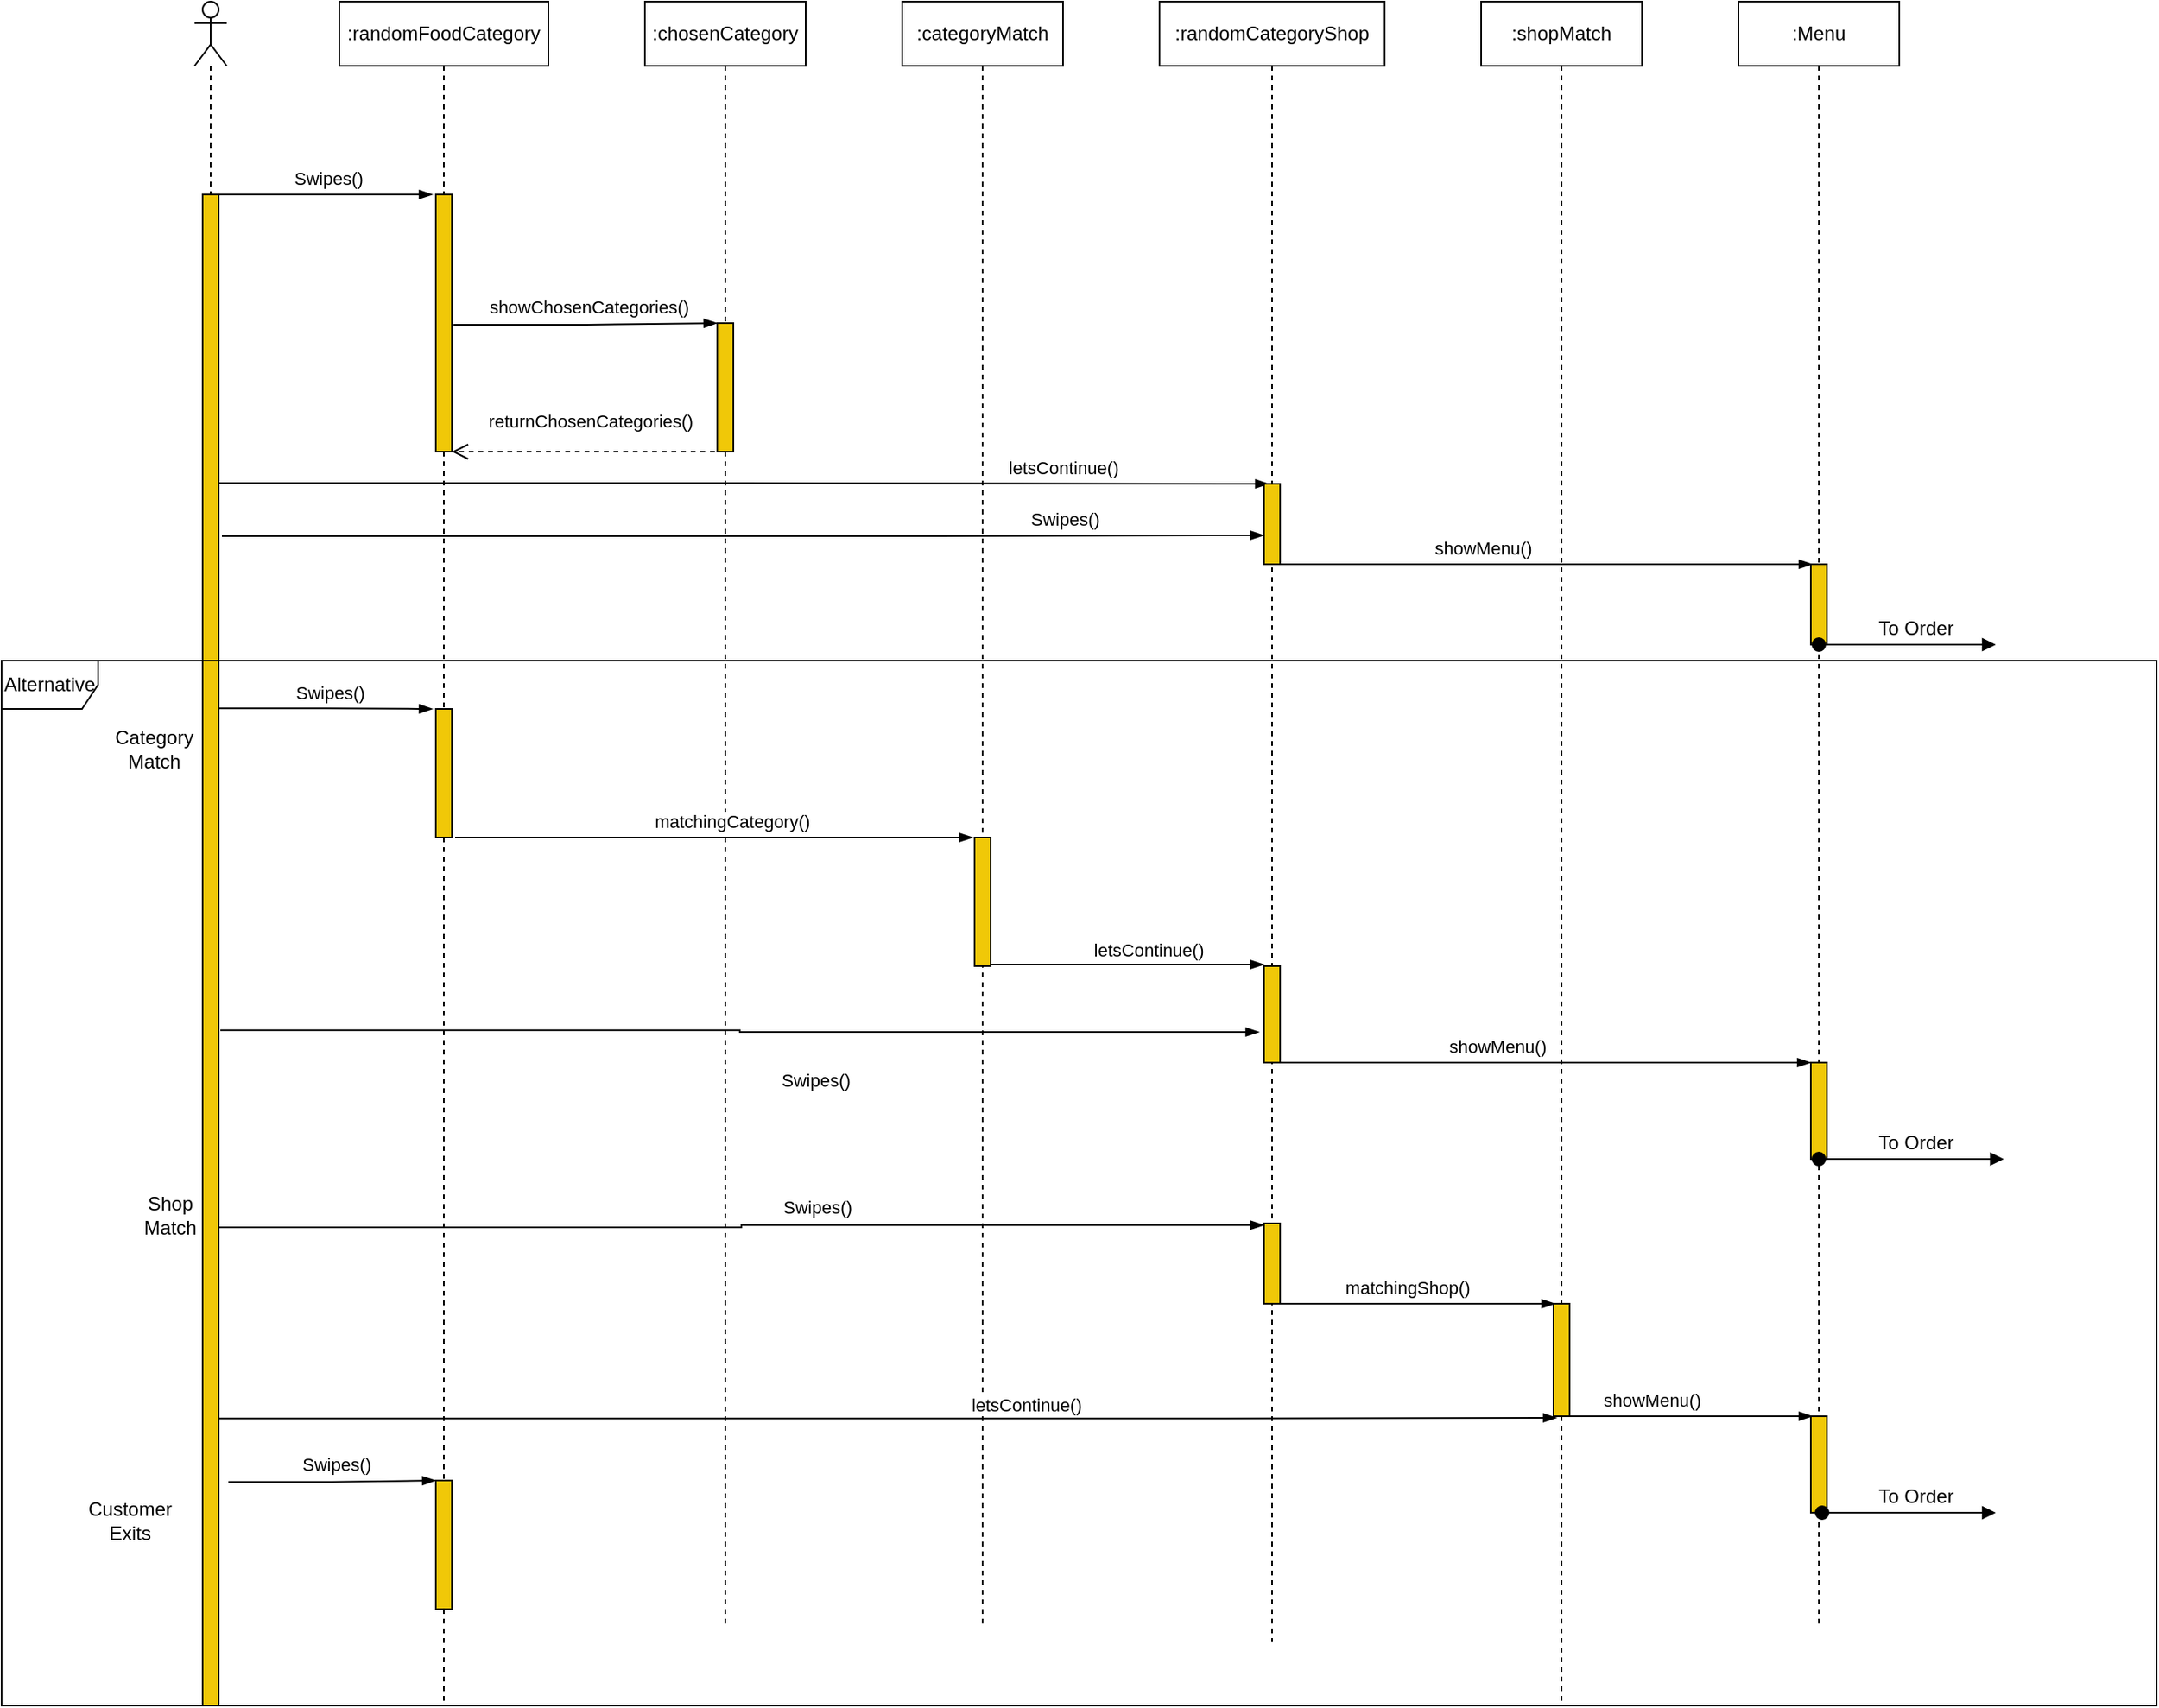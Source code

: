 <mxfile version="18.0.2" type="device"><diagram id="kgpKYQtTHZ0yAKxKKP6v" name="Page-1"><mxGraphModel dx="2926" dy="1158" grid="1" gridSize="10" guides="1" tooltips="1" connect="1" arrows="1" fold="1" page="1" pageScale="1" pageWidth="850" pageHeight="1100" math="0" shadow="0"><root><mxCell id="0"/><mxCell id="1" parent="0"/><mxCell id="A1J9LjesZZV4Xb1OUZe6-3" value="Πελάτες&amp;nbsp;" style="shape=umlLifeline;participant=umlActor;perimeter=lifelinePerimeter;whiteSpace=wrap;html=1;container=1;collapsible=0;recursiveResize=0;verticalAlign=top;spacingTop=36;outlineConnect=0;fillColor=none;fontColor=none;noLabel=1;" parent="1" vertex="1"><mxGeometry x="80" y="40" width="20" height="1060" as="geometry"/></mxCell><mxCell id="A1J9LjesZZV4Xb1OUZe6-5" value="" style="html=1;points=[];perimeter=orthogonalPerimeter;fillColor=#F0C808;" parent="A1J9LjesZZV4Xb1OUZe6-3" vertex="1"><mxGeometry x="5" y="120" width="10" height="940" as="geometry"/></mxCell><mxCell id="A1J9LjesZZV4Xb1OUZe6-13" value="" style="edgeStyle=elbowEdgeStyle;fontSize=12;html=1;endArrow=blockThin;endFill=1;rounded=0;exitX=1.1;exitY=0.506;exitDx=0;exitDy=0;exitPerimeter=0;entryX=0;entryY=0;entryDx=0;entryDy=0;entryPerimeter=0;" parent="1" source="A1J9LjesZZV4Xb1OUZe6-6" target="A1J9LjesZZV4Xb1OUZe6-12" edge="1"><mxGeometry width="160" relative="1" as="geometry"><mxPoint x="220" y="290" as="sourcePoint"/><mxPoint x="370" y="240" as="targetPoint"/><Array as="points"/></mxGeometry></mxCell><mxCell id="A1J9LjesZZV4Xb1OUZe6-14" value="showChosenCategories()" style="edgeLabel;html=1;align=center;verticalAlign=middle;resizable=0;points=[];" parent="A1J9LjesZZV4Xb1OUZe6-13" vertex="1" connectable="0"><mxGeometry x="0.221" y="3" relative="1" as="geometry"><mxPoint x="-16" y="-7" as="offset"/></mxGeometry></mxCell><mxCell id="A1J9LjesZZV4Xb1OUZe6-29" value="" style="edgeStyle=elbowEdgeStyle;fontSize=12;html=1;endArrow=blockThin;endFill=1;rounded=0;entryX=0.3;entryY=0;entryDx=0;entryDy=0;entryPerimeter=0;exitX=1;exitY=0.191;exitDx=0;exitDy=0;exitPerimeter=0;" parent="1" source="A1J9LjesZZV4Xb1OUZe6-5" target="A1J9LjesZZV4Xb1OUZe6-16" edge="1"><mxGeometry width="160" relative="1" as="geometry"><mxPoint x="100" y="330" as="sourcePoint"/><mxPoint x="530" y="320" as="targetPoint"/><Array as="points"/></mxGeometry></mxCell><mxCell id="A1J9LjesZZV4Xb1OUZe6-30" value="letsContinue()" style="edgeLabel;html=1;align=center;verticalAlign=middle;resizable=0;points=[];" parent="A1J9LjesZZV4Xb1OUZe6-29" vertex="1" connectable="0"><mxGeometry x="0.221" y="3" relative="1" as="geometry"><mxPoint x="126" y="-7" as="offset"/></mxGeometry></mxCell><mxCell id="A1J9LjesZZV4Xb1OUZe6-63" value="" style="edgeStyle=elbowEdgeStyle;fontSize=12;html=1;endArrow=blockThin;endFill=1;rounded=0;entryX=-0.2;entryY=0;entryDx=0;entryDy=0;entryPerimeter=0;exitX=0.6;exitY=0;exitDx=0;exitDy=0;exitPerimeter=0;" parent="1" source="A1J9LjesZZV4Xb1OUZe6-5" target="A1J9LjesZZV4Xb1OUZe6-6" edge="1"><mxGeometry width="160" relative="1" as="geometry"><mxPoint x="100" y="160" as="sourcePoint"/><mxPoint x="230" y="163" as="targetPoint"/><Array as="points"/></mxGeometry></mxCell><mxCell id="A1J9LjesZZV4Xb1OUZe6-64" value="Swipes()" style="edgeLabel;html=1;align=center;verticalAlign=middle;resizable=0;points=[];" parent="A1J9LjesZZV4Xb1OUZe6-63" vertex="1" connectable="0"><mxGeometry x="0.221" y="3" relative="1" as="geometry"><mxPoint x="-12" y="-7" as="offset"/></mxGeometry></mxCell><mxCell id="A1J9LjesZZV4Xb1OUZe6-68" value=":randomFoodCategory" style="shape=umlLifeline;perimeter=lifelinePerimeter;whiteSpace=wrap;html=1;container=1;collapsible=0;recursiveResize=0;outlineConnect=0;strokeColor=default;fillColor=none;" parent="1" vertex="1"><mxGeometry x="170" y="40" width="130" height="1060" as="geometry"/></mxCell><mxCell id="A1J9LjesZZV4Xb1OUZe6-6" value="" style="html=1;points=[];perimeter=orthogonalPerimeter;fillColor=#F0C808;" parent="A1J9LjesZZV4Xb1OUZe6-68" vertex="1"><mxGeometry x="60" y="120" width="10" height="160" as="geometry"/></mxCell><mxCell id="A1J9LjesZZV4Xb1OUZe6-110" value="" style="html=1;points=[];perimeter=orthogonalPerimeter;fillColor=#F0C808;" parent="A1J9LjesZZV4Xb1OUZe6-68" vertex="1"><mxGeometry x="60" y="920" width="10" height="80" as="geometry"/></mxCell><mxCell id="A1J9LjesZZV4Xb1OUZe6-69" value=":chosenCategory" style="shape=umlLifeline;perimeter=lifelinePerimeter;whiteSpace=wrap;html=1;container=1;collapsible=0;recursiveResize=0;outlineConnect=0;strokeColor=default;fillColor=none;" parent="1" vertex="1"><mxGeometry x="360" y="40" width="100" height="1010" as="geometry"/></mxCell><mxCell id="A1J9LjesZZV4Xb1OUZe6-12" value="" style="html=1;points=[];perimeter=orthogonalPerimeter;fillColor=#F0C808;" parent="A1J9LjesZZV4Xb1OUZe6-69" vertex="1"><mxGeometry x="45" y="200" width="10" height="80" as="geometry"/></mxCell><mxCell id="A1J9LjesZZV4Xb1OUZe6-70" value=":randomCategoryShop" style="shape=umlLifeline;perimeter=lifelinePerimeter;whiteSpace=wrap;html=1;container=1;collapsible=0;recursiveResize=0;outlineConnect=0;strokeColor=default;fillColor=none;" parent="1" vertex="1"><mxGeometry x="680" y="40" width="140" height="1020" as="geometry"/></mxCell><mxCell id="A1J9LjesZZV4Xb1OUZe6-16" value="" style="html=1;points=[];perimeter=orthogonalPerimeter;fillColor=#F0C808;" parent="A1J9LjesZZV4Xb1OUZe6-70" vertex="1"><mxGeometry x="65" y="300" width="10" height="50" as="geometry"/></mxCell><mxCell id="A1J9LjesZZV4Xb1OUZe6-90" value="" style="html=1;points=[];perimeter=orthogonalPerimeter;fillColor=#F0C808;" parent="A1J9LjesZZV4Xb1OUZe6-70" vertex="1"><mxGeometry x="65" y="600" width="10" height="60" as="geometry"/></mxCell><mxCell id="A1J9LjesZZV4Xb1OUZe6-82" value="Shop Match" style="text;html=1;strokeColor=none;fillColor=none;align=center;verticalAlign=middle;whiteSpace=wrap;rounded=0;" parent="A1J9LjesZZV4Xb1OUZe6-70" vertex="1"><mxGeometry x="-645" y="740" width="60" height="30" as="geometry"/></mxCell><mxCell id="A1J9LjesZZV4Xb1OUZe6-99" value="" style="html=1;points=[];perimeter=orthogonalPerimeter;fillColor=#F0C808;" parent="A1J9LjesZZV4Xb1OUZe6-70" vertex="1"><mxGeometry x="65" y="760" width="10" height="50" as="geometry"/></mxCell><mxCell id="A1J9LjesZZV4Xb1OUZe6-100" value="" style="edgeStyle=elbowEdgeStyle;fontSize=12;html=1;endArrow=blockThin;endFill=1;rounded=0;entryX=0;entryY=0.022;entryDx=0;entryDy=0;entryPerimeter=0;exitX=1;exitY=0.75;exitDx=0;exitDy=0;" parent="A1J9LjesZZV4Xb1OUZe6-70" source="A1J9LjesZZV4Xb1OUZe6-82" target="A1J9LjesZZV4Xb1OUZe6-99" edge="1"><mxGeometry width="160" relative="1" as="geometry"><mxPoint x="-580" y="721" as="sourcePoint"/><mxPoint x="50" y="720" as="targetPoint"/><Array as="points"/></mxGeometry></mxCell><mxCell id="A1J9LjesZZV4Xb1OUZe6-101" value="Swipes()" style="edgeLabel;html=1;align=center;verticalAlign=middle;resizable=0;points=[];" parent="A1J9LjesZZV4Xb1OUZe6-100" vertex="1" connectable="0"><mxGeometry x="0.221" y="3" relative="1" as="geometry"><mxPoint x="-25" y="-87" as="offset"/></mxGeometry></mxCell><mxCell id="d0V508NxYRKQPiwXpd4a-23" value="Swipes()" style="edgeLabel;html=1;align=center;verticalAlign=middle;resizable=0;points=[];" parent="A1J9LjesZZV4Xb1OUZe6-100" vertex="1" connectable="0"><mxGeometry x="0.221" y="3" relative="1" as="geometry"><mxPoint x="-24" y="-8" as="offset"/></mxGeometry></mxCell><mxCell id="A1J9LjesZZV4Xb1OUZe6-71" value=":categoryMatch" style="shape=umlLifeline;perimeter=lifelinePerimeter;whiteSpace=wrap;html=1;container=1;collapsible=0;recursiveResize=0;outlineConnect=0;strokeColor=default;fillColor=none;" parent="1" vertex="1"><mxGeometry x="520" y="40" width="100" height="1010" as="geometry"/></mxCell><mxCell id="A1J9LjesZZV4Xb1OUZe6-87" value="" style="html=1;points=[];perimeter=orthogonalPerimeter;fillColor=#F0C808;" parent="A1J9LjesZZV4Xb1OUZe6-71" vertex="1"><mxGeometry x="45" y="520" width="10" height="80" as="geometry"/></mxCell><mxCell id="A1J9LjesZZV4Xb1OUZe6-74" value="Category Match" style="text;html=1;strokeColor=none;fillColor=none;align=center;verticalAlign=middle;whiteSpace=wrap;rounded=0;" parent="1" vertex="1"><mxGeometry x="25" y="490" width="60" height="30" as="geometry"/></mxCell><mxCell id="A1J9LjesZZV4Xb1OUZe6-84" value="" style="edgeStyle=elbowEdgeStyle;fontSize=12;html=1;endArrow=blockThin;endFill=1;rounded=0;entryX=-0.2;entryY=0;entryDx=0;entryDy=0;entryPerimeter=0;exitX=1;exitY=0.34;exitDx=0;exitDy=0;exitPerimeter=0;" parent="1" source="A1J9LjesZZV4Xb1OUZe6-5" target="A1J9LjesZZV4Xb1OUZe6-86" edge="1"><mxGeometry width="160" relative="1" as="geometry"><mxPoint x="100" y="480" as="sourcePoint"/><mxPoint x="230" y="473" as="targetPoint"/><Array as="points"/></mxGeometry></mxCell><mxCell id="A1J9LjesZZV4Xb1OUZe6-85" value="Swipes()" style="edgeLabel;html=1;align=center;verticalAlign=middle;resizable=0;points=[];" parent="A1J9LjesZZV4Xb1OUZe6-84" vertex="1" connectable="0"><mxGeometry x="0.221" y="3" relative="1" as="geometry"><mxPoint x="-12" y="-7" as="offset"/></mxGeometry></mxCell><mxCell id="A1J9LjesZZV4Xb1OUZe6-86" value="" style="html=1;points=[];perimeter=orthogonalPerimeter;fillColor=#F0C808;" parent="1" vertex="1"><mxGeometry x="230" y="480" width="10" height="80" as="geometry"/></mxCell><mxCell id="A1J9LjesZZV4Xb1OUZe6-88" value="" style="edgeStyle=elbowEdgeStyle;fontSize=12;html=1;endArrow=blockThin;endFill=1;rounded=0;exitX=1.2;exitY=1;exitDx=0;exitDy=0;exitPerimeter=0;entryX=-0.1;entryY=0;entryDx=0;entryDy=0;entryPerimeter=0;" parent="1" source="A1J9LjesZZV4Xb1OUZe6-86" target="A1J9LjesZZV4Xb1OUZe6-87" edge="1"><mxGeometry width="160" relative="1" as="geometry"><mxPoint x="416" y="330" as="sourcePoint"/><mxPoint x="748" y="330" as="targetPoint"/><Array as="points"/></mxGeometry></mxCell><mxCell id="A1J9LjesZZV4Xb1OUZe6-89" value="matchingCategory()" style="edgeLabel;html=1;align=center;verticalAlign=middle;resizable=0;points=[];" parent="A1J9LjesZZV4Xb1OUZe6-88" vertex="1" connectable="0"><mxGeometry x="0.221" y="3" relative="1" as="geometry"><mxPoint x="-25" y="-7" as="offset"/></mxGeometry></mxCell><mxCell id="A1J9LjesZZV4Xb1OUZe6-91" value="" style="edgeStyle=elbowEdgeStyle;fontSize=12;html=1;endArrow=blockThin;endFill=1;rounded=0;exitX=1;exitY=0.988;exitDx=0;exitDy=0;exitPerimeter=0;entryX=0;entryY=-0.017;entryDx=0;entryDy=0;entryPerimeter=0;" parent="1" source="A1J9LjesZZV4Xb1OUZe6-87" target="A1J9LjesZZV4Xb1OUZe6-90" edge="1"><mxGeometry width="160" relative="1" as="geometry"><mxPoint x="750" y="370" as="sourcePoint"/><mxPoint x="740" y="640" as="targetPoint"/><Array as="points"><mxPoint x="670" y="660"/></Array></mxGeometry></mxCell><mxCell id="A1J9LjesZZV4Xb1OUZe6-92" value="letsContinue()" style="edgeLabel;html=1;align=center;verticalAlign=middle;resizable=0;points=[];" parent="A1J9LjesZZV4Xb1OUZe6-91" vertex="1" connectable="0"><mxGeometry x="0.221" y="3" relative="1" as="geometry"><mxPoint x="-6" y="-6" as="offset"/></mxGeometry></mxCell><mxCell id="A1J9LjesZZV4Xb1OUZe6-93" value="" style="edgeStyle=elbowEdgeStyle;fontSize=12;html=1;endArrow=blockThin;endFill=1;rounded=0;exitX=1.1;exitY=0.553;exitDx=0;exitDy=0;exitPerimeter=0;entryX=-0.3;entryY=0.683;entryDx=0;entryDy=0;entryPerimeter=0;" parent="1" source="A1J9LjesZZV4Xb1OUZe6-5" target="A1J9LjesZZV4Xb1OUZe6-90" edge="1"><mxGeometry width="160" relative="1" as="geometry"><mxPoint x="252" y="570" as="sourcePoint"/><mxPoint x="740" y="680" as="targetPoint"/><Array as="points"/></mxGeometry></mxCell><mxCell id="A1J9LjesZZV4Xb1OUZe6-83" value="Customer Exits" style="text;html=1;strokeColor=none;fillColor=none;align=center;verticalAlign=middle;whiteSpace=wrap;rounded=0;" parent="1" vertex="1"><mxGeometry x="10" y="970" width="60" height="30" as="geometry"/></mxCell><mxCell id="A1J9LjesZZV4Xb1OUZe6-112" value="To Order" style="text;html=1;align=center;verticalAlign=middle;resizable=0;points=[];autosize=1;strokeColor=none;fillColor=none;fontColor=none;" parent="1" vertex="1"><mxGeometry x="1120" y="420" width="60" height="20" as="geometry"/></mxCell><mxCell id="A1J9LjesZZV4Xb1OUZe6-114" value="To Order" style="text;html=1;align=center;verticalAlign=middle;resizable=0;points=[];autosize=1;strokeColor=none;fillColor=none;fontColor=none;" parent="1" vertex="1"><mxGeometry x="1120" y="740" width="60" height="20" as="geometry"/></mxCell><mxCell id="A1J9LjesZZV4Xb1OUZe6-118" value="returnChosenCategories()" style="html=1;verticalAlign=bottom;endArrow=open;dashed=1;endSize=8;rounded=0;sketch=0;fontColor=none;strokeColor=default;" parent="1" source="A1J9LjesZZV4Xb1OUZe6-69" target="A1J9LjesZZV4Xb1OUZe6-6" edge="1"><mxGeometry x="-0.003" y="-10" relative="1" as="geometry"><mxPoint x="370" y="350" as="sourcePoint"/><mxPoint x="290" y="350" as="targetPoint"/><mxPoint x="1" as="offset"/></mxGeometry></mxCell><mxCell id="d0V508NxYRKQPiwXpd4a-6" value=":Menu" style="shape=umlLifeline;perimeter=lifelinePerimeter;whiteSpace=wrap;html=1;container=1;collapsible=0;recursiveResize=0;outlineConnect=0;strokeColor=default;fillColor=none;" parent="1" vertex="1"><mxGeometry x="1040" y="40" width="100" height="1010" as="geometry"/></mxCell><mxCell id="d0V508NxYRKQPiwXpd4a-7" value="" style="html=1;points=[];perimeter=orthogonalPerimeter;fillColor=#F0C808;" parent="d0V508NxYRKQPiwXpd4a-6" vertex="1"><mxGeometry x="45" y="350" width="10" height="50" as="geometry"/></mxCell><mxCell id="A1J9LjesZZV4Xb1OUZe6-111" value="" style="html=1;verticalAlign=bottom;startArrow=oval;startFill=1;endArrow=block;startSize=8;rounded=0;shadow=0;labelBorderColor=none;sketch=0;fontFamily=Times New Roman;fontColor=default;" parent="d0V508NxYRKQPiwXpd4a-6" source="d0V508NxYRKQPiwXpd4a-6" edge="1"><mxGeometry width="60" relative="1" as="geometry"><mxPoint x="55" y="410" as="sourcePoint"/><mxPoint x="160" y="400" as="targetPoint"/><Array as="points"><mxPoint x="140" y="400"/></Array></mxGeometry></mxCell><mxCell id="d0V508NxYRKQPiwXpd4a-18" value="" style="html=1;points=[];perimeter=orthogonalPerimeter;fillColor=#F0C808;" parent="d0V508NxYRKQPiwXpd4a-6" vertex="1"><mxGeometry x="45" y="660" width="10" height="60" as="geometry"/></mxCell><mxCell id="A1J9LjesZZV4Xb1OUZe6-113" value="" style="html=1;verticalAlign=bottom;startArrow=oval;startFill=1;endArrow=block;startSize=8;rounded=0;shadow=0;labelBorderColor=none;sketch=0;fontFamily=Times New Roman;fontColor=default;" parent="d0V508NxYRKQPiwXpd4a-6" edge="1"><mxGeometry width="60" relative="1" as="geometry"><mxPoint x="50" y="720" as="sourcePoint"/><mxPoint x="165" y="720" as="targetPoint"/></mxGeometry></mxCell><mxCell id="d0V508NxYRKQPiwXpd4a-27" value="" style="html=1;points=[];perimeter=orthogonalPerimeter;fillColor=#F0C808;" parent="d0V508NxYRKQPiwXpd4a-6" vertex="1"><mxGeometry x="45" y="880" width="10" height="60" as="geometry"/></mxCell><mxCell id="d0V508NxYRKQPiwXpd4a-28" value="" style="html=1;verticalAlign=bottom;startArrow=oval;startFill=1;endArrow=block;startSize=8;rounded=0;shadow=0;labelBorderColor=none;sketch=0;fontFamily=Times New Roman;fontColor=default;exitX=0.7;exitY=1;exitDx=0;exitDy=0;exitPerimeter=0;" parent="d0V508NxYRKQPiwXpd4a-6" source="d0V508NxYRKQPiwXpd4a-27" edge="1"><mxGeometry width="60" relative="1" as="geometry"><mxPoint x="55" y="900" as="sourcePoint"/><mxPoint x="160" y="940" as="targetPoint"/></mxGeometry></mxCell><mxCell id="A1J9LjesZZV4Xb1OUZe6-108" value="" style="edgeStyle=elbowEdgeStyle;fontSize=12;html=1;endArrow=blockThin;endFill=1;rounded=0;entryX=0;entryY=0.64;entryDx=0;entryDy=0;entryPerimeter=0;exitX=1.2;exitY=0.226;exitDx=0;exitDy=0;exitPerimeter=0;" parent="1" source="A1J9LjesZZV4Xb1OUZe6-5" target="A1J9LjesZZV4Xb1OUZe6-16" edge="1"><mxGeometry width="160" relative="1" as="geometry"><mxPoint x="100" y="361" as="sourcePoint"/><mxPoint x="230" y="953" as="targetPoint"/><Array as="points"><mxPoint x="540" y="355"/><mxPoint x="230" y="890"/><mxPoint x="220" y="920"/></Array></mxGeometry></mxCell><mxCell id="A1J9LjesZZV4Xb1OUZe6-109" value="Swipes()" style="edgeLabel;html=1;align=center;verticalAlign=middle;resizable=0;points=[];" parent="A1J9LjesZZV4Xb1OUZe6-108" vertex="1" connectable="0"><mxGeometry x="0.221" y="3" relative="1" as="geometry"><mxPoint x="128" y="-8" as="offset"/></mxGeometry></mxCell><mxCell id="d0V508NxYRKQPiwXpd4a-16" value="" style="edgeStyle=elbowEdgeStyle;fontSize=12;html=1;endArrow=blockThin;endFill=1;rounded=0;entryX=0.1;entryY=0;entryDx=0;entryDy=0;entryPerimeter=0;exitX=0.8;exitY=1;exitDx=0;exitDy=0;exitPerimeter=0;" parent="1" source="A1J9LjesZZV4Xb1OUZe6-16" target="d0V508NxYRKQPiwXpd4a-7" edge="1"><mxGeometry width="160" relative="1" as="geometry"><mxPoint x="600" y="380" as="sourcePoint"/><mxPoint x="900" y="380" as="targetPoint"/><Array as="points"/></mxGeometry></mxCell><mxCell id="d0V508NxYRKQPiwXpd4a-17" value="showMenu()" style="edgeLabel;html=1;align=center;verticalAlign=middle;resizable=0;points=[];" parent="d0V508NxYRKQPiwXpd4a-16" vertex="1" connectable="0"><mxGeometry x="0.221" y="3" relative="1" as="geometry"><mxPoint x="-76" y="-7" as="offset"/></mxGeometry></mxCell><mxCell id="d0V508NxYRKQPiwXpd4a-19" value="" style="edgeStyle=elbowEdgeStyle;fontSize=12;html=1;endArrow=blockThin;endFill=1;rounded=0;exitX=0.8;exitY=1;exitDx=0;exitDy=0;exitPerimeter=0;entryX=0;entryY=0;entryDx=0;entryDy=0;entryPerimeter=0;" parent="1" source="A1J9LjesZZV4Xb1OUZe6-90" target="d0V508NxYRKQPiwXpd4a-18" edge="1"><mxGeometry width="160" relative="1" as="geometry"><mxPoint x="760" y="700" as="sourcePoint"/><mxPoint x="920" y="700" as="targetPoint"/><Array as="points"/></mxGeometry></mxCell><mxCell id="d0V508NxYRKQPiwXpd4a-20" value="showMenu()" style="edgeLabel;html=1;align=center;verticalAlign=middle;resizable=0;points=[];" parent="d0V508NxYRKQPiwXpd4a-19" vertex="1" connectable="0"><mxGeometry x="0.221" y="3" relative="1" as="geometry"><mxPoint x="-66" y="-7" as="offset"/></mxGeometry></mxCell><mxCell id="d0V508NxYRKQPiwXpd4a-21" value=":shopMatch" style="shape=umlLifeline;perimeter=lifelinePerimeter;whiteSpace=wrap;html=1;container=1;collapsible=0;recursiveResize=0;outlineConnect=0;strokeColor=default;fillColor=none;" parent="1" vertex="1"><mxGeometry x="880" y="40" width="100" height="1060" as="geometry"/></mxCell><mxCell id="d0V508NxYRKQPiwXpd4a-24" value="" style="html=1;points=[];perimeter=orthogonalPerimeter;fillColor=#F0C808;" parent="d0V508NxYRKQPiwXpd4a-21" vertex="1"><mxGeometry x="45" y="810" width="10" height="70" as="geometry"/></mxCell><mxCell id="A1J9LjesZZV4Xb1OUZe6-73" value="Alternative" style="shape=umlFrame;whiteSpace=wrap;html=1;strokeColor=default;fillColor=none;" parent="d0V508NxYRKQPiwXpd4a-21" vertex="1"><mxGeometry x="-920" y="410" width="1340" height="650" as="geometry"/></mxCell><mxCell id="d0V508NxYRKQPiwXpd4a-25" value="" style="edgeStyle=elbowEdgeStyle;fontSize=12;html=1;endArrow=blockThin;endFill=1;rounded=0;exitX=0.9;exitY=1;exitDx=0;exitDy=0;exitPerimeter=0;entryX=0.1;entryY=0;entryDx=0;entryDy=0;entryPerimeter=0;" parent="1" source="A1J9LjesZZV4Xb1OUZe6-99" target="d0V508NxYRKQPiwXpd4a-24" edge="1"><mxGeometry width="160" relative="1" as="geometry"><mxPoint x="760" y="810" as="sourcePoint"/><mxPoint x="920" y="810" as="targetPoint"/><Array as="points"><mxPoint x="830" y="820"/></Array></mxGeometry></mxCell><mxCell id="d0V508NxYRKQPiwXpd4a-26" value="matchingShop()" style="edgeLabel;html=1;align=center;verticalAlign=middle;resizable=0;points=[];" parent="d0V508NxYRKQPiwXpd4a-25" vertex="1" connectable="0"><mxGeometry x="0.221" y="3" relative="1" as="geometry"><mxPoint x="-25" y="-7" as="offset"/></mxGeometry></mxCell><mxCell id="d0V508NxYRKQPiwXpd4a-29" value="To Order" style="text;html=1;align=center;verticalAlign=middle;resizable=0;points=[];autosize=1;strokeColor=none;fillColor=none;fontColor=none;" parent="1" vertex="1"><mxGeometry x="1120" y="960" width="60" height="20" as="geometry"/></mxCell><mxCell id="d0V508NxYRKQPiwXpd4a-31" value="" style="edgeStyle=elbowEdgeStyle;fontSize=12;html=1;endArrow=blockThin;endFill=1;rounded=0;exitX=1;exitY=0.81;exitDx=0;exitDy=0;exitPerimeter=0;entryX=0.2;entryY=1.014;entryDx=0;entryDy=0;entryPerimeter=0;" parent="1" source="A1J9LjesZZV4Xb1OUZe6-5" target="d0V508NxYRKQPiwXpd4a-24" edge="1"><mxGeometry width="160" relative="1" as="geometry"><mxPoint x="100" y="880" as="sourcePoint"/><mxPoint x="930" y="880" as="targetPoint"/><Array as="points"><mxPoint x="680" y="670"/></Array></mxGeometry></mxCell><mxCell id="d0V508NxYRKQPiwXpd4a-32" value="letsContinue()" style="edgeLabel;html=1;align=center;verticalAlign=middle;resizable=0;points=[];" parent="d0V508NxYRKQPiwXpd4a-31" vertex="1" connectable="0"><mxGeometry x="0.221" y="3" relative="1" as="geometry"><mxPoint x="-6" y="-6" as="offset"/></mxGeometry></mxCell><mxCell id="d0V508NxYRKQPiwXpd4a-34" value="" style="edgeStyle=elbowEdgeStyle;fontSize=12;html=1;endArrow=blockThin;endFill=1;rounded=0;entryX=0.1;entryY=0;entryDx=0;entryDy=0;entryPerimeter=0;exitX=0.5;exitY=1;exitDx=0;exitDy=0;exitPerimeter=0;" parent="1" source="d0V508NxYRKQPiwXpd4a-24" target="d0V508NxYRKQPiwXpd4a-27" edge="1"><mxGeometry width="160" relative="1" as="geometry"><mxPoint x="940" y="880" as="sourcePoint"/><mxPoint x="1080" y="880" as="targetPoint"/><Array as="points"/></mxGeometry></mxCell><mxCell id="d0V508NxYRKQPiwXpd4a-35" value="showMenu()" style="edgeLabel;html=1;align=center;verticalAlign=middle;resizable=0;points=[];" parent="d0V508NxYRKQPiwXpd4a-34" vertex="1" connectable="0"><mxGeometry x="0.221" y="3" relative="1" as="geometry"><mxPoint x="-39" y="-7" as="offset"/></mxGeometry></mxCell><mxCell id="d0V508NxYRKQPiwXpd4a-36" value="" style="edgeStyle=elbowEdgeStyle;fontSize=12;html=1;endArrow=blockThin;endFill=1;rounded=0;exitX=1.6;exitY=0.852;exitDx=0;exitDy=0;exitPerimeter=0;" parent="1" source="A1J9LjesZZV4Xb1OUZe6-5" edge="1"><mxGeometry width="160" relative="1" as="geometry"><mxPoint x="105" y="490.4" as="sourcePoint"/><mxPoint x="230" y="960" as="targetPoint"/><Array as="points"/></mxGeometry></mxCell><mxCell id="d0V508NxYRKQPiwXpd4a-37" value="Swipes()" style="edgeLabel;html=1;align=center;verticalAlign=middle;resizable=0;points=[];" parent="d0V508NxYRKQPiwXpd4a-36" vertex="1" connectable="0"><mxGeometry x="0.221" y="3" relative="1" as="geometry"><mxPoint x="-12" y="-7" as="offset"/></mxGeometry></mxCell></root></mxGraphModel></diagram></mxfile>
